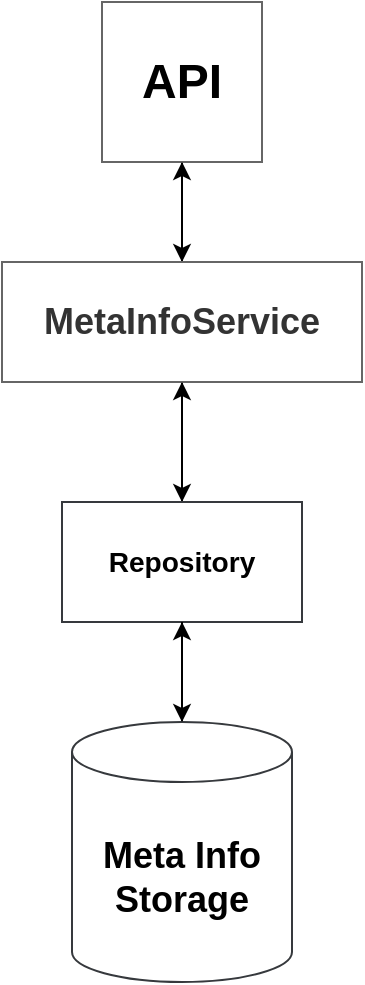 <mxfile version="24.7.17">
  <diagram name="Страница — 1" id="rHHciGTD3H5zhZr75tDO">
    <mxGraphModel dx="1219" dy="713" grid="0" gridSize="10" guides="1" tooltips="1" connect="1" arrows="1" fold="1" page="1" pageScale="1" pageWidth="827" pageHeight="1169" background="#FFFFFF" math="0" shadow="0">
      <root>
        <mxCell id="0" />
        <mxCell id="1" parent="0" />
        <mxCell id="PueukR5PK67V6NeAx5OQ-23" style="edgeStyle=orthogonalEdgeStyle;rounded=0;hachureGap=4;orthogonalLoop=1;jettySize=auto;html=1;entryX=0.5;entryY=0;entryDx=0;entryDy=0;fontFamily=Architects Daughter;fontSource=https%3A%2F%2Ffonts.googleapis.com%2Fcss%3Ffamily%3DArchitects%2BDaughter;strokeColor=#000000;" edge="1" parent="1" source="oQ1ucoxECX1uvSjtPKPf-1" target="oQ1ucoxECX1uvSjtPKPf-3">
          <mxGeometry relative="1" as="geometry" />
        </mxCell>
        <mxCell id="oQ1ucoxECX1uvSjtPKPf-1" value="&lt;h1&gt;&lt;font face=&quot;Helvetica&quot;&gt;API&lt;/font&gt;&lt;/h1&gt;" style="whiteSpace=wrap;html=1;aspect=fixed;hachureGap=4;fontFamily=Architects Daughter;fontSource=https%3A%2F%2Ffonts.googleapis.com%2Fcss%3Ffamily%3DArchitects%2BDaughter;fillColor=none;strokeColor=#666666;fontColor=#000000;" parent="1" vertex="1">
          <mxGeometry x="360" y="130" width="80" height="80" as="geometry" />
        </mxCell>
        <mxCell id="PueukR5PK67V6NeAx5OQ-24" style="edgeStyle=orthogonalEdgeStyle;shape=connector;rounded=0;hachureGap=4;orthogonalLoop=1;jettySize=auto;html=1;exitX=0.5;exitY=0;exitDx=0;exitDy=0;entryX=0.5;entryY=1;entryDx=0;entryDy=0;strokeColor=#000000;align=center;verticalAlign=middle;fontFamily=Architects Daughter;fontSource=https%3A%2F%2Ffonts.googleapis.com%2Fcss%3Ffamily%3DArchitects%2BDaughter;fontSize=11;fontColor=default;labelBackgroundColor=default;endArrow=classic;" edge="1" parent="1" source="oQ1ucoxECX1uvSjtPKPf-3" target="oQ1ucoxECX1uvSjtPKPf-1">
          <mxGeometry relative="1" as="geometry" />
        </mxCell>
        <mxCell id="PueukR5PK67V6NeAx5OQ-25" style="edgeStyle=orthogonalEdgeStyle;shape=connector;rounded=0;hachureGap=4;orthogonalLoop=1;jettySize=auto;html=1;exitX=0.5;exitY=1;exitDx=0;exitDy=0;entryX=0.5;entryY=0;entryDx=0;entryDy=0;strokeColor=#000000;align=center;verticalAlign=middle;fontFamily=Architects Daughter;fontSource=https%3A%2F%2Ffonts.googleapis.com%2Fcss%3Ffamily%3DArchitects%2BDaughter;fontSize=11;fontColor=default;labelBackgroundColor=default;endArrow=classic;" edge="1" parent="1" source="oQ1ucoxECX1uvSjtPKPf-3" target="PueukR5PK67V6NeAx5OQ-12">
          <mxGeometry relative="1" as="geometry" />
        </mxCell>
        <mxCell id="oQ1ucoxECX1uvSjtPKPf-3" value="&lt;h2&gt;&lt;font face=&quot;Helvetica&quot;&gt;MetaInfoService&lt;/font&gt;&lt;/h2&gt;" style="rounded=0;whiteSpace=wrap;html=1;hachureGap=4;fontFamily=Architects Daughter;fontSource=https%3A%2F%2Ffonts.googleapis.com%2Fcss%3Ffamily%3DArchitects%2BDaughter;fillColor=none;strokeColor=#666666;fontColor=#333333;" parent="1" vertex="1">
          <mxGeometry x="310" y="260" width="180" height="60" as="geometry" />
        </mxCell>
        <mxCell id="PueukR5PK67V6NeAx5OQ-28" style="edgeStyle=orthogonalEdgeStyle;shape=connector;rounded=0;hachureGap=4;orthogonalLoop=1;jettySize=auto;html=1;exitX=0.5;exitY=0;exitDx=0;exitDy=0;exitPerimeter=0;entryX=0.5;entryY=1;entryDx=0;entryDy=0;strokeColor=#000000;align=center;verticalAlign=middle;fontFamily=Architects Daughter;fontSource=https%3A%2F%2Ffonts.googleapis.com%2Fcss%3Ffamily%3DArchitects%2BDaughter;fontSize=11;fontColor=default;labelBackgroundColor=default;endArrow=classic;" edge="1" parent="1" source="PueukR5PK67V6NeAx5OQ-11" target="PueukR5PK67V6NeAx5OQ-12">
          <mxGeometry relative="1" as="geometry" />
        </mxCell>
        <mxCell id="PueukR5PK67V6NeAx5OQ-11" value="&lt;h2&gt;&lt;font face=&quot;Helvetica&quot; color=&quot;#000000&quot;&gt;Meta Info&lt;br&gt;Storage&lt;/font&gt;&lt;/h2&gt;" style="shape=cylinder3;whiteSpace=wrap;html=1;boundedLbl=1;backgroundOutline=1;size=15;hachureGap=4;fontFamily=Architects Daughter;fontSource=https%3A%2F%2Ffonts.googleapis.com%2Fcss%3Ffamily%3DArchitects%2BDaughter;fillColor=none;strokeColor=#36393d;" vertex="1" parent="1">
          <mxGeometry x="345" y="490" width="110" height="130" as="geometry" />
        </mxCell>
        <mxCell id="PueukR5PK67V6NeAx5OQ-26" style="edgeStyle=orthogonalEdgeStyle;shape=connector;rounded=0;hachureGap=4;orthogonalLoop=1;jettySize=auto;html=1;exitX=0.5;exitY=0;exitDx=0;exitDy=0;entryX=0.5;entryY=1;entryDx=0;entryDy=0;strokeColor=#000000;align=center;verticalAlign=middle;fontFamily=Architects Daughter;fontSource=https%3A%2F%2Ffonts.googleapis.com%2Fcss%3Ffamily%3DArchitects%2BDaughter;fontSize=11;fontColor=default;labelBackgroundColor=default;endArrow=classic;" edge="1" parent="1" source="PueukR5PK67V6NeAx5OQ-12" target="oQ1ucoxECX1uvSjtPKPf-3">
          <mxGeometry relative="1" as="geometry" />
        </mxCell>
        <mxCell id="PueukR5PK67V6NeAx5OQ-12" value="&lt;h3&gt;&lt;font face=&quot;Helvetica&quot; color=&quot;#000000&quot;&gt;Repository&lt;/font&gt;&lt;/h3&gt;" style="rounded=0;whiteSpace=wrap;html=1;hachureGap=4;fontFamily=Architects Daughter;fontSource=https%3A%2F%2Ffonts.googleapis.com%2Fcss%3Ffamily%3DArchitects%2BDaughter;fillColor=none;strokeColor=#36393d;" vertex="1" parent="1">
          <mxGeometry x="340" y="380" width="120" height="60" as="geometry" />
        </mxCell>
        <mxCell id="PueukR5PK67V6NeAx5OQ-27" style="edgeStyle=orthogonalEdgeStyle;shape=connector;rounded=0;hachureGap=4;orthogonalLoop=1;jettySize=auto;html=1;exitX=0.5;exitY=1;exitDx=0;exitDy=0;entryX=0.5;entryY=0;entryDx=0;entryDy=0;entryPerimeter=0;strokeColor=#000000;align=center;verticalAlign=middle;fontFamily=Architects Daughter;fontSource=https%3A%2F%2Ffonts.googleapis.com%2Fcss%3Ffamily%3DArchitects%2BDaughter;fontSize=11;fontColor=default;labelBackgroundColor=default;endArrow=classic;" edge="1" parent="1" source="PueukR5PK67V6NeAx5OQ-12" target="PueukR5PK67V6NeAx5OQ-11">
          <mxGeometry relative="1" as="geometry" />
        </mxCell>
      </root>
    </mxGraphModel>
  </diagram>
</mxfile>
